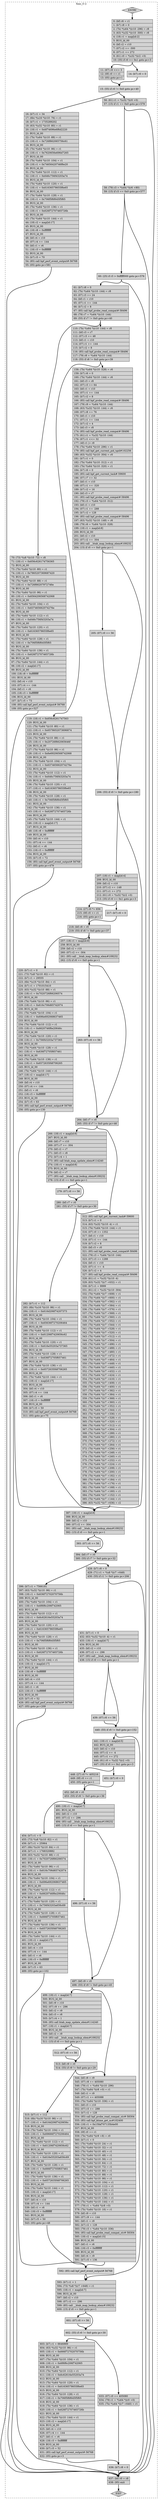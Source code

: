 digraph "DOT graph for eBPF program" {
subgraph "cluster_0" {
	style="dashed";
	color="black";
	label="func_0 ()";
	fn_0_bb_0 [shape=Mdiamond,style=filled,label="ENTRY"];

	fn_0_bb_2 [shape=record,style=filled,label="{   0: (bf) r6 = r1\l\
 |    1: (b7) r8 = 0\l\
 |    2: (7b) *(u64 *)(r10 -296) = r8\l\
 |    3: (63) *(u32 *)(r10 -300) = r8\l\
 |    4: (18) r1 = map[id:2]\l\
 |    5: BUG_ld_00\l\
 |    6: (bf) r2 = r10\l\
 |    7: (07) r2 += -300\l\
 |    8: (07) r1 += 272\l\
 |    9: (61) r0 = *(u32 *)(r2 +0)\l\
 |   10: (35) if r0 \>= 0x1 goto pc+3\l\
}"];

	fn_0_bb_3 [shape=record,style=filled,label="{  11: (67) r0 \<\<= 3\l\
 |   12: (0f) r0 += r1\l\
 |   13: (05) goto pc+1\l\
}"];

	fn_0_bb_4 [shape=record,style=filled,label="{  14: (b7) r0 = 0\l\
}"];

	fn_0_bb_5 [shape=record,style=filled,label="{  15: (55) if r0 != 0x0 goto pc+40\l\
}"];

	fn_0_bb_6 [shape=record,style=filled,label="{  16: (b7) r1 = 34\l\
 |   17: (6b) *(u16 *)(r10 -76) = r1\l\
 |   18: (b7) r1 = 1735289202\l\
 |   19: (63) *(u32 *)(r10 -80) = r1\l\
 |   20: (18) r1 = 0x6f74696e6f6d2220\l\
 |   21: BUG_ld_00\l\
 |   22: (7b) *(u64 *)(r10 -88) = r1\l\
 |   23: (18) r1 = 0x726f662065756c61\l\
 |   24: BUG_ld_00\l\
 |   25: (7b) *(u64 *)(r10 -96) = r1\l\
 |   26: (18) r1 = 0x7620656e696d7265\l\
 |   27: BUG_ld_00\l\
 |   28: (7b) *(u64 *)(r10 -104) = r1\l\
 |   29: (18) r1 = 0x74656420746f6e20\l\
 |   30: BUG_ld_00\l\
 |   31: (7b) *(u64 *)(r10 -112) = r1\l\
 |   32: (18) r1 = 0x646c756f43203a74\l\
 |   33: BUG_ld_00\l\
 |   34: (7b) *(u64 *)(r10 -120) = r1\l\
 |   35: (18) r1 = 0x61636578655f6e65\l\
 |   36: BUG_ld_00\l\
 |   37: (7b) *(u64 *)(r10 -128) = r1\l\
 |   38: (18) r1 = 0x706f5f6f645f5f65\l\
 |   39: BUG_ld_00\l\
 |   40: (7b) *(u64 *)(r10 -136) = r1\l\
 |   41: (18) r1 = 0x626f72707465726b\l\
 |   42: BUG_ld_00\l\
 |   43: (7b) *(u64 *)(r10 -144) = r1\l\
 |   44: (18) r2 = map[id:17]\l\
 |   45: BUG_ld_00\l\
 |   46: (18) r8 = 0xffffffff\l\
 |   47: BUG_ld_00\l\
 |   48: (bf) r4 = r10\l\
 |   49: (07) r4 += -144\l\
 |   50: (bf) r1 = r6\l\
 |   51: (18) r3 = 0xffffffff\l\
 |   52: BUG_ld_00\l\
 |   53: (b7) r5 = 70\l\
 |   54: (85) call bpf_perf_event_output#-56768\l\
 |   55: (05) goto pc+581\l\
}"];

	fn_0_bb_7 [shape=record,style=filled,label="{  56: (61) r1 = *(u32 *)(r0 +0)\l\
 |   57: (15) if r1 == 0x0 goto pc+579\l\
}"];

	fn_0_bb_8 [shape=record,style=filled,label="{  58: (79) r3 = *(u64 *)(r6 +80)\l\
 |   59: (15) if r3 == 0x0 goto pc+577\l\
}"];

	fn_0_bb_9 [shape=record,style=filled,label="{  60: (25) if r3 \> 0xfffff000 goto pc+576\l\
}"];

	fn_0_bb_10 [shape=record,style=filled,label="{  61: (b7) r8 = 0\l\
 |   62: (7b) *(u64 *)(r10 -144) = r8\l\
 |   63: (07) r3 += 24\l\
 |   64: (bf) r1 = r10\l\
 |   65: (07) r1 += -144\l\
 |   66: (b7) r2 = 8\l\
 |   67: (85) call bpf_probe_read_compat#-58496\l\
 |   68: (79) r7 = *(u64 *)(r10 -144)\l\
 |   69: (55) if r7 != 0x0 goto pc+40\l\
}"];

	fn_0_bb_11 [shape=record,style=filled,label="{  70: (73) *(u8 *)(r10 -72) = r8\l\
 |   71: (18) r1 = 0x656c626174756365\l\
 |   72: BUG_ld_00\l\
 |   73: (7b) *(u64 *)(r10 -80) = r1\l\
 |   74: (18) r1 = 0x7865207369687420\l\
 |   75: BUG_ld_00\l\
 |   76: (7b) *(u64 *)(r10 -88) = r1\l\
 |   77: (18) r1 = 0x726f66207972746e\l\
 |   78: BUG_ld_00\l\
 |   79: (7b) *(u64 *)(r10 -96) = r1\l\
 |   80: (18) r1 = 0x6564206568742068\l\
 |   81: BUG_ld_00\l\
 |   82: (7b) *(u64 *)(r10 -104) = r1\l\
 |   83: (18) r1 = 0x637465662074276e\l\
 |   84: BUG_ld_00\l\
 |   85: (7b) *(u64 *)(r10 -112) = r1\l\
 |   86: (18) r1 = 0x646c756f43203a74\l\
 |   87: BUG_ld_00\l\
 |   88: (7b) *(u64 *)(r10 -120) = r1\l\
 |   89: (18) r1 = 0x61636578655f6e65\l\
 |   90: BUG_ld_00\l\
 |   91: (7b) *(u64 *)(r10 -128) = r1\l\
 |   92: (18) r1 = 0x706f5f6f645f5f65\l\
 |   93: BUG_ld_00\l\
 |   94: (7b) *(u64 *)(r10 -136) = r1\l\
 |   95: (18) r1 = 0x626f72707465726b\l\
 |   96: BUG_ld_00\l\
 |   97: (7b) *(u64 *)(r10 -144) = r1\l\
 |   98: (18) r2 = map[id:17]\l\
 |   99: BUG_ld_00\l\
 |  100: (18) r8 = 0xffffffff\l\
 |  101: BUG_ld_00\l\
 |  102: (bf) r4 = r10\l\
 |  103: (07) r4 += -144\l\
 |  104: (bf) r1 = r6\l\
 |  105: (18) r3 = 0xffffffff\l\
 |  106: BUG_ld_00\l\
 |  107: (b7) r5 = 73\l\
 |  108: (85) call bpf_perf_event_output#-56768\l\
 |  109: (05) goto pc+527\l\
}"];

	fn_0_bb_12 [shape=record,style=filled,label="{ 110: (7b) *(u64 *)(r10 -144) = r8\l\
 |  111: (bf) r3 = r7\l\
 |  112: (07) r3 += 48\l\
 |  113: (bf) r1 = r10\l\
 |  114: (07) r1 += -144\l\
 |  115: (b7) r2 = 8\l\
 |  116: (85) call bpf_probe_read_compat#-58496\l\
 |  117: (79) r8 = *(u64 *)(r10 -144)\l\
 |  118: (55) if r8 != 0x0 goto pc+39\l\
}"];

	fn_0_bb_13 [shape=record,style=filled,label="{ 119: (18) r1 = 0x656c6261747563\l\
 |  120: BUG_ld_00\l\
 |  121: (7b) *(u64 *)(r10 -80) = r1\l\
 |  122: (18) r1 = 0x6578652073696874\l\
 |  123: BUG_ld_00\l\
 |  124: (7b) *(u64 *)(r10 -88) = r1\l\
 |  125: (18) r1 = 0x20726f662065646f\l\
 |  126: BUG_ld_00\l\
 |  127: (7b) *(u64 *)(r10 -96) = r1\l\
 |  128: (18) r1 = 0x6e69206568742068\l\
 |  129: BUG_ld_00\l\
 |  130: (7b) *(u64 *)(r10 -104) = r1\l\
 |  131: (18) r1 = 0x637465662074276e\l\
 |  132: BUG_ld_00\l\
 |  133: (7b) *(u64 *)(r10 -112) = r1\l\
 |  134: (18) r1 = 0x646c756f43203a74\l\
 |  135: BUG_ld_00\l\
 |  136: (7b) *(u64 *)(r10 -120) = r1\l\
 |  137: (18) r1 = 0x61636578655f6e65\l\
 |  138: BUG_ld_00\l\
 |  139: (7b) *(u64 *)(r10 -128) = r1\l\
 |  140: (18) r1 = 0x706f5f6f645f5f65\l\
 |  141: BUG_ld_00\l\
 |  142: (7b) *(u64 *)(r10 -136) = r1\l\
 |  143: (18) r1 = 0x626f72707465726b\l\
 |  144: BUG_ld_00\l\
 |  145: (7b) *(u64 *)(r10 -144) = r1\l\
 |  146: (18) r2 = map[id:17]\l\
 |  147: BUG_ld_00\l\
 |  148: (18) r8 = 0xffffffff\l\
 |  149: BUG_ld_00\l\
 |  150: (bf) r4 = r10\l\
 |  151: (07) r4 += -144\l\
 |  152: (bf) r1 = r6\l\
 |  153: (18) r3 = 0xffffffff\l\
 |  154: BUG_ld_00\l\
 |  155: (b7) r5 = 72\l\
 |  156: (85) call bpf_perf_event_output#-56768\l\
 |  157: (05) goto pc+479\l\
}"];

	fn_0_bb_14 [shape=record,style=filled,label="{ 158: (7b) *(u64 *)(r10 -328) = r6\l\
 |  159: (b7) r6 = 0\l\
 |  160: (7b) *(u64 *)(r10 -144) = r6\l\
 |  161: (bf) r3 = r8\l\
 |  162: (07) r3 += 64\l\
 |  163: (bf) r1 = r10\l\
 |  164: (07) r1 += -144\l\
 |  165: (b7) r2 = 8\l\
 |  166: (85) call bpf_probe_read_compat#-58496\l\
 |  167: (79) r9 = *(u64 *)(r10 -144)\l\
 |  168: (63) *(u32 *)(r10 -144) = r6\l\
 |  169: (07) r8 += 76\l\
 |  170: (bf) r1 = r10\l\
 |  171: (07) r1 += -144\l\
 |  172: (b7) r2 = 4\l\
 |  173: (bf) r3 = r8\l\
 |  174: (85) call bpf_probe_read_compat#-58496\l\
 |  175: (61) r1 = *(u32 *)(r10 -144)\l\
 |  176: (67) r1 \<\<= 32\l\
 |  177: (4f) r1 \|= r9\l\
 |  178: (7b) *(u64 *)(r10 -296) = r1\l\
 |  179: (85) call bpf_get_current_pid_tgid#102256\l\
 |  180: (63) *(u32 *)(r10 -304) = r0\l\
 |  181: (b7) r1 = 0\l\
 |  182: (7b) *(u64 *)(r10 -312) = r1\l\
 |  183: (7b) *(u64 *)(r10 -320) = r1\l\
 |  184: (b7) r6 = 0\l\
 |  185: (85) call bpf_get_current_task#-59600\l\
 |  186: (07) r7 += 32\l\
 |  187: (bf) r1 = r10\l\
 |  188: (07) r1 += -320\l\
 |  189: (b7) r2 = 16\l\
 |  190: (bf) r3 = r7\l\
 |  191: (85) call bpf_probe_read_compat#-58496\l\
 |  192: (79) r3 = *(u64 *)(r10 -312)\l\
 |  193: (bf) r1 = r10\l\
 |  194: (07) r1 += -288\l\
 |  195: (b7) r2 = 128\l\
 |  196: (85) call bpf_probe_read_compat#-58496\l\
 |  197: (63) *(u32 *)(r10 -148) = r6\l\
 |  198: (79) r6 = *(u64 *)(r10 -328)\l\
 |  199: (18) r1 = map[id:8]\l\
 |  200: BUG_ld_00\l\
 |  201: (bf) r2 = r10\l\
 |  202: (07) r2 += -304\l\
 |  203: (85) call __htab_map_lookup_elem#109232\l\
 |  204: (15) if r0 == 0x0 goto pc+1\l\
}"];

	fn_0_bb_15 [shape=record,style=filled,label="{ 205: (07) r0 += 56\l\
}"];

	fn_0_bb_16 [shape=record,style=filled,label="{ 206: (55) if r0 != 0x0 goto pc+180\l\
}"];

	fn_0_bb_17 [shape=record,style=filled,label="{ 207: (18) r1 = map[id:4]\l\
 |  208: BUG_ld_00\l\
 |  209: (bf) r2 = r10\l\
 |  210: (07) r2 += -148\l\
 |  211: (07) r1 += 272\l\
 |  212: (61) r0 = *(u32 *)(r2 +0)\l\
 |  213: (35) if r0 \>= 0x1 goto pc+3\l\
}"];

	fn_0_bb_18 [shape=record,style=filled,label="{ 214: (27) r0 *= 656\l\
 |  215: (0f) r0 += r1\l\
 |  216: (05) goto pc+1\l\
}"];

	fn_0_bb_19 [shape=record,style=filled,label="{ 217: (b7) r0 = 0\l\
}"];

	fn_0_bb_20 [shape=record,style=filled,label="{ 218: (bf) r8 = r0\l\
 |  219: (55) if r8 != 0x0 goto pc+37\l\
}"];

	fn_0_bb_21 [shape=record,style=filled,label="{ 220: (b7) r1 = 0\l\
 |  221: (73) *(u8 *)(r10 -82) = r1\l\
 |  222: (b7) r1 = 29555\l\
 |  223: (6b) *(u16 *)(r10 -84) = r1\l\
 |  224: (b7) r1 = 1701015410\l\
 |  225: (63) *(u32 *)(r10 -88) = r1\l\
 |  226: (18) r1 = 0x7020726f66206574\l\
 |  227: BUG_ld_00\l\
 |  228: (7b) *(u64 *)(r10 -96) = r1\l\
 |  229: (18) r1 = 0x616c706d65742074\l\
 |  230: BUG_ld_00\l\
 |  231: (7b) *(u64 *)(r10 -104) = r1\l\
 |  232: (18) r1 = 0x696e692068637465\l\
 |  233: BUG_ld_00\l\
 |  234: (7b) *(u64 *)(r10 -112) = r1\l\
 |  235: (18) r1 = 0x6620746f6e20646c\l\
 |  236: BUG_ld_00\l\
 |  237: (7b) *(u64 *)(r10 -120) = r1\l\
 |  238: (18) r1 = 0x756f43203a737365\l\
 |  239: BUG_ld_00\l\
 |  240: (7b) *(u64 *)(r10 -128) = r1\l\
 |  241: (18) r1 = 0x636f72705f657461\l\
 |  242: BUG_ld_00\l\
 |  243: (7b) *(u64 *)(r10 -136) = r1\l\
 |  244: (18) r1 = 0x6572635f48706265\l\
 |  245: BUG_ld_00\l\
 |  246: (7b) *(u64 *)(r10 -144) = r1\l\
 |  247: (18) r2 = map[id:17]\l\
 |  248: BUG_ld_00\l\
 |  249: (bf) r4 = r10\l\
 |  250: (07) r4 += -144\l\
 |  251: (bf) r1 = r6\l\
 |  252: (18) r3 = 0xffffffff\l\
 |  253: BUG_ld_00\l\
 |  254: (b7) r5 = 63\l\
 |  255: (85) call bpf_perf_event_output#-56768\l\
 |  256: (05) goto pc+130\l\
}"];

	fn_0_bb_22 [shape=record,style=filled,label="{ 257: (18) r1 = map[id:8]\l\
 |  258: BUG_ld_00\l\
 |  259: (bf) r2 = r10\l\
 |  260: (07) r2 += -304\l\
 |  261: (85) call __htab_map_lookup_elem#109232\l\
 |  262: (15) if r0 == 0x0 goto pc+1\l\
}"];

	fn_0_bb_23 [shape=record,style=filled,label="{ 263: (07) r0 += 56\l\
}"];

	fn_0_bb_24 [shape=record,style=filled,label="{ 264: (bf) r7 = r0\l\
 |  265: (55) if r7 != 0x0 goto pc+46\l\
}"];

	fn_0_bb_25 [shape=record,style=filled,label="{ 266: (18) r1 = map[id:8]\l\
 |  267: BUG_ld_00\l\
 |  268: (bf) r7 = r10\l\
 |  269: (07) r7 += -304\l\
 |  270: (bf) r2 = r7\l\
 |  271: (bf) r3 = r8\l\
 |  272: (b7) r4 = 1\l\
 |  273: (85) call htab_map_update_elem#114240\l\
 |  274: (18) r1 = map[id:8]\l\
 |  275: BUG_ld_00\l\
 |  276: (bf) r2 = r7\l\
 |  277: (85) call __htab_map_lookup_elem#109232\l\
 |  278: (15) if r0 == 0x0 goto pc+1\l\
}"];

	fn_0_bb_26 [shape=record,style=filled,label="{ 279: (07) r0 += 56\l\
}"];

	fn_0_bb_27 [shape=record,style=filled,label="{ 280: (bf) r7 = r0\l\
 |  281: (55) if r7 != 0x0 goto pc+30\l\
}"];

	fn_0_bb_28 [shape=record,style=filled,label="{ 282: (b7) r1 = 112\l\
 |  283: (6b) *(u16 *)(r10 -96) = r1\l\
 |  284: (18) r1 = 0x616d206f74207373\l\
 |  285: BUG_ld_00\l\
 |  286: (7b) *(u64 *)(r10 -104) = r1\l\
 |  287: (18) r1 = 0x65636f7270206464\l\
 |  288: BUG_ld_00\l\
 |  289: (7b) *(u64 *)(r10 -112) = r1\l\
 |  290: (18) r1 = 0x61206f7420656c62\l\
 |  291: BUG_ld_00\l\
 |  292: (7b) *(u64 *)(r10 -120) = r1\l\
 |  293: (18) r1 = 0x616e55203a737365\l\
 |  294: BUG_ld_00\l\
 |  295: (7b) *(u64 *)(r10 -128) = r1\l\
 |  296: (18) r1 = 0x636f72705f657461\l\
 |  297: BUG_ld_00\l\
 |  298: (7b) *(u64 *)(r10 -136) = r1\l\
 |  299: (18) r1 = 0x6572635f48706265\l\
 |  300: BUG_ld_00\l\
 |  301: (7b) *(u64 *)(r10 -144) = r1\l\
 |  302: (18) r2 = map[id:17]\l\
 |  303: BUG_ld_00\l\
 |  304: (bf) r4 = r10\l\
 |  305: (07) r4 += -144\l\
 |  306: (bf) r1 = r6\l\
 |  307: (18) r3 = 0xffffffff\l\
 |  308: BUG_ld_00\l\
 |  309: (b7) r5 = 50\l\
 |  310: (85) call bpf_perf_event_output#-56768\l\
 |  311: (05) goto pc+75\l\
}"];

	fn_0_bb_29 [shape=record,style=filled,label="{ 312: (85) call bpf_get_current_task#-59600\l\
 |  313: (b7) r1 = 0\l\
 |  314: (63) *(u32 *)(r10 -4) = r1\l\
 |  315: (7b) *(u64 *)(r10 -144) = r1\l\
 |  316: (07) r0 += 1352\l\
 |  317: (bf) r1 = r10\l\
 |  318: (07) r1 += -144\l\
 |  319: (b7) r2 = 8\l\
 |  320: (bf) r3 = r0\l\
 |  321: (85) call bpf_probe_read_compat#-58496\l\
 |  322: (79) r3 = *(u64 *)(r10 -144)\l\
 |  323: (07) r3 += 1288\l\
 |  324: (bf) r1 = r10\l\
 |  325: (07) r1 += -4\l\
 |  326: (b7) r2 = 4\l\
 |  327: (85) call bpf_probe_read_compat#-58496\l\
 |  328: (61) r1 = *(u32 *)(r10 -4)\l\
 |  329: (63) *(u32 *)(r7 +632) = r1\l\
 |  330: (b7) r1 = 9999\l\
 |  331: (61) r2 = *(u32 *)(r10 -304)\l\
 |  332: (7b) *(u64 *)(r7 +608) = r1\l\
 |  333: (7b) *(u64 *)(r7 +600) = r1\l\
 |  334: (7b) *(u64 *)(r7 +592) = r1\l\
 |  335: (7b) *(u64 *)(r7 +584) = r1\l\
 |  336: (7b) *(u64 *)(r7 +576) = r1\l\
 |  337: (7b) *(u64 *)(r7 +568) = r1\l\
 |  338: (7b) *(u64 *)(r7 +560) = r1\l\
 |  339: (7b) *(u64 *)(r7 +552) = r1\l\
 |  340: (7b) *(u64 *)(r7 +544) = r1\l\
 |  341: (7b) *(u64 *)(r7 +528) = r1\l\
 |  342: (7b) *(u64 *)(r7 +520) = r1\l\
 |  343: (7b) *(u64 *)(r7 +512) = r1\l\
 |  344: (7b) *(u64 *)(r7 +504) = r1\l\
 |  345: (7b) *(u64 *)(r7 +496) = r1\l\
 |  346: (7b) *(u64 *)(r7 +488) = r1\l\
 |  347: (7b) *(u64 *)(r7 +480) = r1\l\
 |  348: (7b) *(u64 *)(r7 +472) = r1\l\
 |  349: (7b) *(u64 *)(r7 +464) = r1\l\
 |  350: (7b) *(u64 *)(r7 +448) = r1\l\
 |  351: (7b) *(u64 *)(r7 +440) = r1\l\
 |  352: (7b) *(u64 *)(r7 +432) = r1\l\
 |  353: (7b) *(u64 *)(r7 +424) = r1\l\
 |  354: (7b) *(u64 *)(r7 +416) = r1\l\
 |  355: (7b) *(u64 *)(r7 +408) = r1\l\
 |  356: (7b) *(u64 *)(r7 +400) = r1\l\
 |  357: (7b) *(u64 *)(r7 +392) = r1\l\
 |  358: (7b) *(u64 *)(r7 +384) = r1\l\
 |  359: (7b) *(u64 *)(r7 +368) = r1\l\
 |  360: (7b) *(u64 *)(r7 +360) = r1\l\
 |  361: (7b) *(u64 *)(r7 +352) = r1\l\
 |  362: (7b) *(u64 *)(r7 +344) = r1\l\
 |  363: (7b) *(u64 *)(r7 +336) = r1\l\
 |  364: (7b) *(u64 *)(r7 +328) = r1\l\
 |  365: (7b) *(u64 *)(r7 +320) = r1\l\
 |  366: (7b) *(u64 *)(r7 +312) = r1\l\
 |  367: (7b) *(u64 *)(r7 +304) = r1\l\
 |  368: (7b) *(u64 *)(r7 +288) = r1\l\
 |  369: (7b) *(u64 *)(r7 +280) = r1\l\
 |  370: (7b) *(u64 *)(r7 +272) = r1\l\
 |  371: (7b) *(u64 *)(r7 +264) = r1\l\
 |  372: (7b) *(u64 *)(r7 +256) = r1\l\
 |  373: (7b) *(u64 *)(r7 +248) = r1\l\
 |  374: (7b) *(u64 *)(r7 +240) = r1\l\
 |  375: (7b) *(u64 *)(r7 +232) = r1\l\
 |  376: (7b) *(u64 *)(r7 +224) = r1\l\
 |  377: (7b) *(u64 *)(r7 +208) = r1\l\
 |  378: (7b) *(u64 *)(r7 +200) = r1\l\
 |  379: (7b) *(u64 *)(r7 +192) = r1\l\
 |  380: (7b) *(u64 *)(r7 +184) = r1\l\
 |  381: (7b) *(u64 *)(r7 +176) = r1\l\
 |  382: (7b) *(u64 *)(r7 +168) = r1\l\
 |  383: (7b) *(u64 *)(r7 +160) = r1\l\
 |  384: (7b) *(u64 *)(r7 +152) = r1\l\
 |  385: (7b) *(u64 *)(r7 +144) = r1\l\
 |  386: (63) *(u32 *)(r7 +636) = r2\l\
}"];

	fn_0_bb_30 [shape=record,style=filled,label="{ 387: (18) r1 = map[id:8]\l\
 |  388: BUG_ld_00\l\
 |  389: (bf) r2 = r10\l\
 |  390: (07) r2 += -304\l\
 |  391: (85) call __htab_map_lookup_elem#109232\l\
 |  392: (15) if r0 == 0x0 goto pc+1\l\
}"];

	fn_0_bb_31 [shape=record,style=filled,label="{ 393: (07) r0 += 56\l\
}"];

	fn_0_bb_32 [shape=record,style=filled,label="{ 394: (bf) r7 = r0\l\
 |  395: (55) if r7 != 0x0 goto pc+32\l\
}"];

	fn_0_bb_33 [shape=record,style=filled,label="{ 396: (b7) r1 = 7566181\l\
 |  397: (63) *(u32 *)(r10 -96) = r1\l\
 |  398: (18) r1 = 0x636f72702070756b\l\
 |  399: BUG_ld_00\l\
 |  400: (7b) *(u64 *)(r10 -104) = r1\l\
 |  401: (18) r1 = 0x6f6f6c206f742065\l\
 |  402: BUG_ld_00\l\
 |  403: (7b) *(u64 *)(r10 -112) = r1\l\
 |  404: (18) r1 = 0x6c62616e55203a74\l\
 |  405: BUG_ld_00\l\
 |  406: (7b) *(u64 *)(r10 -120) = r1\l\
 |  407: (18) r1 = 0x61636578655f6e65\l\
 |  408: BUG_ld_00\l\
 |  409: (7b) *(u64 *)(r10 -128) = r1\l\
 |  410: (18) r1 = 0x706f5f6f645f5f65\l\
 |  411: BUG_ld_00\l\
 |  412: (7b) *(u64 *)(r10 -136) = r1\l\
 |  413: (18) r1 = 0x626f72707465726b\l\
 |  414: BUG_ld_00\l\
 |  415: (7b) *(u64 *)(r10 -144) = r1\l\
 |  416: (18) r2 = map[id:17]\l\
 |  417: BUG_ld_00\l\
 |  418: (18) r8 = 0xffffffff\l\
 |  419: BUG_ld_00\l\
 |  420: (bf) r4 = r10\l\
 |  421: (07) r4 += -144\l\
 |  422: (bf) r1 = r6\l\
 |  423: (18) r3 = 0xffffffff\l\
 |  424: BUG_ld_00\l\
 |  425: (b7) r5 = 52\l\
 |  426: (85) call bpf_perf_event_output#-56768\l\
 |  427: (05) goto pc+209\l\
}"];

	fn_0_bb_34 [shape=record,style=filled,label="{ 428: (b7) r8 = 0\l\
 |  429: (71) r1 = *(u8 *)(r7 +648)\l\
 |  430: (55) if r1 != 0x0 goto pc+206\l\
}"];

	fn_0_bb_35 [shape=record,style=filled,label="{ 431: (b7) r1 = 0\l\
 |  432: (63) *(u32 *)(r10 -4) = r1\l\
 |  433: (18) r1 = map[id:7]\l\
 |  434: BUG_ld_00\l\
 |  435: (bf) r2 = r10\l\
 |  436: (07) r2 += -296\l\
 |  437: (85) call __htab_map_lookup_elem#109232\l\
 |  438: (15) if r0 == 0x0 goto pc+1\l\
}"];

	fn_0_bb_36 [shape=record,style=filled,label="{ 439: (07) r0 += 56\l\
}"];

	fn_0_bb_37 [shape=record,style=filled,label="{ 440: (55) if r0 != 0x0 goto pc+152\l\
}"];

	fn_0_bb_38 [shape=record,style=filled,label="{ 441: (18) r1 = map[id:5]\l\
 |  442: BUG_ld_00\l\
 |  443: (bf) r2 = r10\l\
 |  444: (07) r2 += -4\l\
 |  445: (07) r1 += 272\l\
 |  446: (61) r0 = *(u32 *)(r2 +0)\l\
 |  447: (35) if r0 \>= 0x1 goto pc+3\l\
}"];

	fn_0_bb_39 [shape=record,style=filled,label="{ 448: (27) r0 *= 405216\l\
 |  449: (0f) r0 += r1\l\
 |  450: (05) goto pc+1\l\
}"];

	fn_0_bb_40 [shape=record,style=filled,label="{ 451: (b7) r0 = 0\l\
}"];

	fn_0_bb_41 [shape=record,style=filled,label="{ 452: (bf) r8 = r0\l\
 |  453: (55) if r8 != 0x0 goto pc+36\l\
}"];

	fn_0_bb_42 [shape=record,style=filled,label="{ 454: (b7) r1 = 0\l\
 |  455: (73) *(u8 *)(r10 -82) = r1\l\
 |  456: (b7) r1 = 25964\l\
 |  457: (6b) *(u16 *)(r10 -84) = r1\l\
 |  458: (b7) r1 = 1768320882\l\
 |  459: (63) *(u32 *)(r10 -88) = r1\l\
 |  460: (18) r1 = 0x7020726f66206574\l\
 |  461: BUG_ld_00\l\
 |  462: (7b) *(u64 *)(r10 -96) = r1\l\
 |  463: (18) r1 = 0x616c706d65742074\l\
 |  464: BUG_ld_00\l\
 |  465: (7b) *(u64 *)(r10 -104) = r1\l\
 |  466: (18) r1 = 0x696e692068637465\l\
 |  467: BUG_ld_00\l\
 |  468: (7b) *(u64 *)(r10 -112) = r1\l\
 |  469: (18) r1 = 0x6620746f6e20646c\l\
 |  470: BUG_ld_00\l\
 |  471: (7b) *(u64 *)(r10 -120) = r1\l\
 |  472: (18) r1 = 0x756f43203a656c69\l\
 |  473: BUG_ld_00\l\
 |  474: (7b) *(u64 *)(r10 -128) = r1\l\
 |  475: (18) r1 = 0x666f72705f657461\l\
 |  476: BUG_ld_00\l\
 |  477: (7b) *(u64 *)(r10 -136) = r1\l\
 |  478: (18) r1 = 0x6572635f48706265\l\
 |  479: BUG_ld_00\l\
 |  480: (7b) *(u64 *)(r10 -144) = r1\l\
 |  481: (18) r2 = map[id:17]\l\
 |  482: BUG_ld_00\l\
 |  483: (bf) r4 = r10\l\
 |  484: (07) r4 += -144\l\
 |  485: (bf) r1 = r6\l\
 |  486: (18) r3 = 0xffffffff\l\
 |  487: BUG_ld_00\l\
 |  488: (b7) r5 = 63\l\
 |  489: (05) goto pc+102\l\
}"];

	fn_0_bb_43 [shape=record,style=filled,label="{ 490: (18) r1 = map[id:7]\l\
 |  491: BUG_ld_00\l\
 |  492: (bf) r2 = r10\l\
 |  493: (07) r2 += -296\l\
 |  494: (85) call __htab_map_lookup_elem#109232\l\
 |  495: (15) if r0 == 0x0 goto pc+1\l\
}"];

	fn_0_bb_44 [shape=record,style=filled,label="{ 496: (07) r0 += 56\l\
}"];

	fn_0_bb_45 [shape=record,style=filled,label="{ 497: (bf) r9 = r0\l\
 |  498: (55) if r9 != 0x0 goto pc+45\l\
}"];

	fn_0_bb_46 [shape=record,style=filled,label="{ 499: (18) r1 = map[id:7]\l\
 |  500: BUG_ld_00\l\
 |  501: (bf) r9 = r10\l\
 |  502: (07) r9 += -296\l\
 |  503: (bf) r2 = r9\l\
 |  504: (bf) r3 = r8\l\
 |  505: (b7) r4 = 1\l\
 |  506: (85) call htab_map_update_elem#114240\l\
 |  507: (18) r1 = map[id:7]\l\
 |  508: BUG_ld_00\l\
 |  509: (bf) r2 = r9\l\
 |  510: (85) call __htab_map_lookup_elem#109232\l\
 |  511: (15) if r0 == 0x0 goto pc+1\l\
}"];

	fn_0_bb_47 [shape=record,style=filled,label="{ 512: (07) r0 += 56\l\
}"];

	fn_0_bb_48 [shape=record,style=filled,label="{ 513: (bf) r9 = r0\l\
 |  514: (55) if r9 != 0x0 goto pc+29\l\
}"];

	fn_0_bb_49 [shape=record,style=filled,label="{ 515: (b7) r1 = 112\l\
 |  516: (6b) *(u16 *)(r10 -96) = r1\l\
 |  517: (18) r1 = 0x616d206f7420656c\l\
 |  518: BUG_ld_00\l\
 |  519: (7b) *(u64 *)(r10 -104) = r1\l\
 |  520: (18) r1 = 0x69666f7270206464\l\
 |  521: BUG_ld_00\l\
 |  522: (7b) *(u64 *)(r10 -112) = r1\l\
 |  523: (18) r1 = 0x61206f7420656c62\l\
 |  524: BUG_ld_00\l\
 |  525: (7b) *(u64 *)(r10 -120) = r1\l\
 |  526: (18) r1 = 0x616e55203a656c69\l\
 |  527: BUG_ld_00\l\
 |  528: (7b) *(u64 *)(r10 -128) = r1\l\
 |  529: (18) r1 = 0x666f72705f657461\l\
 |  530: BUG_ld_00\l\
 |  531: (7b) *(u64 *)(r10 -136) = r1\l\
 |  532: (18) r1 = 0x6572635f48706265\l\
 |  533: BUG_ld_00\l\
 |  534: (7b) *(u64 *)(r10 -144) = r1\l\
 |  535: (18) r2 = map[id:17]\l\
 |  536: BUG_ld_00\l\
 |  537: (bf) r4 = r10\l\
 |  538: (07) r4 += -144\l\
 |  539: (bf) r1 = r6\l\
 |  540: (18) r3 = 0xffffffff\l\
 |  541: BUG_ld_00\l\
 |  542: (b7) r5 = 50\l\
 |  543: (05) goto pc+48\l\
}"];

	fn_0_bb_50 [shape=record,style=filled,label="{ 544: (bf) r8 = r9\l\
 |  545: (07) r8 += 405080\l\
 |  546: (79) r1 = *(u64 *)(r10 -296)\l\
 |  547: (7b) *(u64 *)(r8 +0) = r1\l\
 |  548: (bf) r1 = r9\l\
 |  549: (07) r1 += 405088\l\
 |  550: (7b) *(u64 *)(r10 -336) = r1\l\
 |  551: (bf) r3 = r10\l\
 |  552: (07) r3 += -288\l\
 |  553: (b7) r2 = 128\l\
 |  554: (85) call bpf_probe_read_compat_str#-58304\l\
 |  555: (85) call bpf_ktime_get_ns#102400\l\
 |  556: (18) r1 = 0x15faf707135b4e00\l\
 |  557: BUG_ld_00\l\
 |  558: (0f) r0 += r1\l\
 |  559: (7b) *(u64 *)(r9 +8) = r0\l\
 |  560: (b7) r1 = 0\l\
 |  561: (7b) *(u64 *)(r10 -24) = r1\l\
 |  562: (7b) *(u64 *)(r10 -32) = r1\l\
 |  563: (7b) *(u64 *)(r10 -40) = r1\l\
 |  564: (7b) *(u64 *)(r10 -48) = r1\l\
 |  565: (7b) *(u64 *)(r10 -56) = r1\l\
 |  566: (7b) *(u64 *)(r10 -64) = r1\l\
 |  567: (7b) *(u64 *)(r10 -72) = r1\l\
 |  568: (7b) *(u64 *)(r10 -80) = r1\l\
 |  569: (7b) *(u64 *)(r10 -88) = r1\l\
 |  570: (7b) *(u64 *)(r10 -96) = r1\l\
 |  571: (7b) *(u64 *)(r10 -104) = r1\l\
 |  572: (7b) *(u64 *)(r10 -112) = r1\l\
 |  573: (7b) *(u64 *)(r10 -120) = r1\l\
 |  574: (7b) *(u64 *)(r10 -128) = r1\l\
 |  575: (7b) *(u64 *)(r10 -136) = r1\l\
 |  576: (7b) *(u64 *)(r10 -144) = r1\l\
 |  577: (79) r1 = *(u64 *)(r8 +0)\l\
 |  578: (7b) *(u64 *)(r10 -16) = r1\l\
 |  579: (bf) r9 = r10\l\
 |  580: (07) r9 += -144\l\
 |  581: (bf) r1 = r9\l\
 |  582: (b7) r2 = 128\l\
 |  583: (79) r3 = *(u64 *)(r10 -336)\l\
 |  584: (85) call bpf_probe_read_compat_str#-58304\l\
 |  585: (18) r2 = map[id:15]\l\
 |  586: BUG_ld_00\l\
 |  587: (bf) r1 = r6\l\
 |  588: (18) r3 = 0xffffffff\l\
 |  589: BUG_ld_00\l\
 |  590: (bf) r4 = r9\l\
 |  591: (b7) r5 = 136\l\
}"];

	fn_0_bb_51 [shape=record,style=filled,label="{ 592: (85) call bpf_perf_event_output#-56768\l\
}"];

	fn_0_bb_52 [shape=record,style=filled,label="{ 593: (b7) r1 = 1\l\
 |  594: (73) *(u8 *)(r7 +648) = r1\l\
 |  595: (18) r1 = map[id:7]\l\
 |  596: BUG_ld_00\l\
 |  597: (bf) r2 = r10\l\
 |  598: (07) r2 += -296\l\
 |  599: (85) call __htab_map_lookup_elem#109232\l\
 |  600: (15) if r0 == 0x0 goto pc+1\l\
}"];

	fn_0_bb_53 [shape=record,style=filled,label="{ 601: (07) r0 += 56\l\
}"];

	fn_0_bb_54 [shape=record,style=filled,label="{ 602: (55) if r0 != 0x0 goto pc+30\l\
}"];

	fn_0_bb_55 [shape=record,style=filled,label="{ 603: (b7) r1 = 6646889\l\
 |  604: (63) *(u32 *)(r10 -96) = r1\l\
 |  605: (18) r1 = 0x666f72702070756b\l\
 |  606: BUG_ld_00\l\
 |  607: (7b) *(u64 *)(r10 -104) = r1\l\
 |  608: (18) r1 = 0x6f6f6c206f742065\l\
 |  609: BUG_ld_00\l\
 |  610: (7b) *(u64 *)(r10 -112) = r1\l\
 |  611: (18) r1 = 0x6c62616e55203a74\l\
 |  612: BUG_ld_00\l\
 |  613: (7b) *(u64 *)(r10 -120) = r1\l\
 |  614: (18) r1 = 0x61636578655f6e65\l\
 |  615: BUG_ld_00\l\
 |  616: (7b) *(u64 *)(r10 -128) = r1\l\
 |  617: (18) r1 = 0x706f5f6f645f5f65\l\
 |  618: BUG_ld_00\l\
 |  619: (7b) *(u64 *)(r10 -136) = r1\l\
 |  620: (18) r1 = 0x626f72707465726b\l\
 |  621: BUG_ld_00\l\
 |  622: (7b) *(u64 *)(r10 -144) = r1\l\
 |  623: (18) r2 = map[id:17]\l\
 |  624: BUG_ld_00\l\
 |  625: (bf) r4 = r10\l\
 |  626: (07) r4 += -144\l\
 |  627: (bf) r1 = r6\l\
 |  628: (18) r3 = 0xffffffff\l\
 |  629: BUG_ld_00\l\
 |  630: (b7) r5 = 52\l\
 |  631: (85) call bpf_perf_event_output#-56768\l\
 |  632: (05) goto pc+3\l\
}"];

	fn_0_bb_56 [shape=record,style=filled,label="{ 633: (07) r0 += 405080\l\
 |  634: (79) r1 = *(u64 *)(r0 +0)\l\
 |  635: (7b) *(u64 *)(r7 +640) = r1\l\
}"];

	fn_0_bb_57 [shape=record,style=filled,label="{ 636: (b7) r8 = 0\l\
}"];

	fn_0_bb_58 [shape=record,style=filled,label="{ 637: (bf) r0 = r8\l\
 |  638: (95) exit\l\
}"];

	fn_0_bb_1 [shape=Mdiamond,style=filled,label="EXIT"];

	fn_0_bb_0:s -> fn_0_bb_2:n [style="solid,bold", color=black, weight=10, constraint=true];
	fn_0_bb_2:s -> fn_0_bb_3:n [style="solid,bold", color=black, weight=10, constraint=true];
	fn_0_bb_2:s -> fn_0_bb_4:n [style="solid,bold", color=black, weight=10, constraint=true];
	fn_0_bb_3:s -> fn_0_bb_5:n [style="solid,bold", color=black, weight=10, constraint=true];
	fn_0_bb_4:s -> fn_0_bb_5:n [style="solid,bold", color=black, weight=10, constraint=true];
	fn_0_bb_5:s -> fn_0_bb_6:n [style="solid,bold", color=black, weight=10, constraint=true];
	fn_0_bb_5:s -> fn_0_bb_7:n [style="solid,bold", color=black, weight=10, constraint=true];
	fn_0_bb_6:s -> fn_0_bb_58:n [style="solid,bold", color=black, weight=10, constraint=true];
	fn_0_bb_7:s -> fn_0_bb_8:n [style="solid,bold", color=black, weight=10, constraint=true];
	fn_0_bb_7:s -> fn_0_bb_58:n [style="solid,bold", color=black, weight=10, constraint=true];
	fn_0_bb_8:s -> fn_0_bb_9:n [style="solid,bold", color=black, weight=10, constraint=true];
	fn_0_bb_8:s -> fn_0_bb_58:n [style="solid,bold", color=black, weight=10, constraint=true];
	fn_0_bb_9:s -> fn_0_bb_10:n [style="solid,bold", color=black, weight=10, constraint=true];
	fn_0_bb_9:s -> fn_0_bb_58:n [style="solid,bold", color=black, weight=10, constraint=true];
	fn_0_bb_10:s -> fn_0_bb_11:n [style="solid,bold", color=black, weight=10, constraint=true];
	fn_0_bb_10:s -> fn_0_bb_12:n [style="solid,bold", color=black, weight=10, constraint=true];
	fn_0_bb_11:s -> fn_0_bb_58:n [style="solid,bold", color=black, weight=10, constraint=true];
	fn_0_bb_12:s -> fn_0_bb_13:n [style="solid,bold", color=black, weight=10, constraint=true];
	fn_0_bb_12:s -> fn_0_bb_14:n [style="solid,bold", color=black, weight=10, constraint=true];
	fn_0_bb_13:s -> fn_0_bb_58:n [style="solid,bold", color=black, weight=10, constraint=true];
	fn_0_bb_14:s -> fn_0_bb_15:n [style="solid,bold", color=black, weight=10, constraint=true];
	fn_0_bb_14:s -> fn_0_bb_16:n [style="solid,bold", color=black, weight=10, constraint=true];
	fn_0_bb_15:s -> fn_0_bb_16:n [style="solid,bold", color=black, weight=10, constraint=true];
	fn_0_bb_16:s -> fn_0_bb_17:n [style="solid,bold", color=black, weight=10, constraint=true];
	fn_0_bb_16:s -> fn_0_bb_30:n [style="solid,bold", color=black, weight=10, constraint=true];
	fn_0_bb_17:s -> fn_0_bb_18:n [style="solid,bold", color=black, weight=10, constraint=true];
	fn_0_bb_17:s -> fn_0_bb_19:n [style="solid,bold", color=black, weight=10, constraint=true];
	fn_0_bb_18:s -> fn_0_bb_20:n [style="solid,bold", color=black, weight=10, constraint=true];
	fn_0_bb_19:s -> fn_0_bb_20:n [style="solid,bold", color=black, weight=10, constraint=true];
	fn_0_bb_20:s -> fn_0_bb_21:n [style="solid,bold", color=black, weight=10, constraint=true];
	fn_0_bb_20:s -> fn_0_bb_22:n [style="solid,bold", color=black, weight=10, constraint=true];
	fn_0_bb_21:s -> fn_0_bb_30:n [style="solid,bold", color=black, weight=10, constraint=true];
	fn_0_bb_22:s -> fn_0_bb_23:n [style="solid,bold", color=black, weight=10, constraint=true];
	fn_0_bb_22:s -> fn_0_bb_24:n [style="solid,bold", color=black, weight=10, constraint=true];
	fn_0_bb_23:s -> fn_0_bb_24:n [style="solid,bold", color=black, weight=10, constraint=true];
	fn_0_bb_24:s -> fn_0_bb_25:n [style="solid,bold", color=black, weight=10, constraint=true];
	fn_0_bb_24:s -> fn_0_bb_29:n [style="solid,bold", color=black, weight=10, constraint=true];
	fn_0_bb_25:s -> fn_0_bb_26:n [style="solid,bold", color=black, weight=10, constraint=true];
	fn_0_bb_25:s -> fn_0_bb_27:n [style="solid,bold", color=black, weight=10, constraint=true];
	fn_0_bb_26:s -> fn_0_bb_27:n [style="solid,bold", color=black, weight=10, constraint=true];
	fn_0_bb_27:s -> fn_0_bb_28:n [style="solid,bold", color=black, weight=10, constraint=true];
	fn_0_bb_27:s -> fn_0_bb_29:n [style="solid,bold", color=black, weight=10, constraint=true];
	fn_0_bb_28:s -> fn_0_bb_30:n [style="solid,bold", color=black, weight=10, constraint=true];
	fn_0_bb_29:s -> fn_0_bb_30:n [style="solid,bold", color=black, weight=10, constraint=true];
	fn_0_bb_30:s -> fn_0_bb_31:n [style="solid,bold", color=black, weight=10, constraint=true];
	fn_0_bb_30:s -> fn_0_bb_32:n [style="solid,bold", color=black, weight=10, constraint=true];
	fn_0_bb_31:s -> fn_0_bb_32:n [style="solid,bold", color=black, weight=10, constraint=true];
	fn_0_bb_32:s -> fn_0_bb_33:n [style="solid,bold", color=black, weight=10, constraint=true];
	fn_0_bb_32:s -> fn_0_bb_34:n [style="solid,bold", color=black, weight=10, constraint=true];
	fn_0_bb_33:s -> fn_0_bb_58:n [style="solid,bold", color=black, weight=10, constraint=true];
	fn_0_bb_34:s -> fn_0_bb_35:n [style="solid,bold", color=black, weight=10, constraint=true];
	fn_0_bb_34:s -> fn_0_bb_58:n [style="solid,bold", color=black, weight=10, constraint=true];
	fn_0_bb_35:s -> fn_0_bb_36:n [style="solid,bold", color=black, weight=10, constraint=true];
	fn_0_bb_35:s -> fn_0_bb_37:n [style="solid,bold", color=black, weight=10, constraint=true];
	fn_0_bb_36:s -> fn_0_bb_37:n [style="solid,bold", color=black, weight=10, constraint=true];
	fn_0_bb_37:s -> fn_0_bb_38:n [style="solid,bold", color=black, weight=10, constraint=true];
	fn_0_bb_37:s -> fn_0_bb_52:n [style="solid,bold", color=black, weight=10, constraint=true];
	fn_0_bb_38:s -> fn_0_bb_39:n [style="solid,bold", color=black, weight=10, constraint=true];
	fn_0_bb_38:s -> fn_0_bb_40:n [style="solid,bold", color=black, weight=10, constraint=true];
	fn_0_bb_39:s -> fn_0_bb_41:n [style="solid,bold", color=black, weight=10, constraint=true];
	fn_0_bb_40:s -> fn_0_bb_41:n [style="solid,bold", color=black, weight=10, constraint=true];
	fn_0_bb_41:s -> fn_0_bb_42:n [style="solid,bold", color=black, weight=10, constraint=true];
	fn_0_bb_41:s -> fn_0_bb_43:n [style="solid,bold", color=black, weight=10, constraint=true];
	fn_0_bb_42:s -> fn_0_bb_51:n [style="solid,bold", color=black, weight=10, constraint=true];
	fn_0_bb_43:s -> fn_0_bb_44:n [style="solid,bold", color=black, weight=10, constraint=true];
	fn_0_bb_43:s -> fn_0_bb_45:n [style="solid,bold", color=black, weight=10, constraint=true];
	fn_0_bb_44:s -> fn_0_bb_45:n [style="solid,bold", color=black, weight=10, constraint=true];
	fn_0_bb_45:s -> fn_0_bb_46:n [style="solid,bold", color=black, weight=10, constraint=true];
	fn_0_bb_45:s -> fn_0_bb_50:n [style="solid,bold", color=black, weight=10, constraint=true];
	fn_0_bb_46:s -> fn_0_bb_47:n [style="solid,bold", color=black, weight=10, constraint=true];
	fn_0_bb_46:s -> fn_0_bb_48:n [style="solid,bold", color=black, weight=10, constraint=true];
	fn_0_bb_47:s -> fn_0_bb_48:n [style="solid,bold", color=black, weight=10, constraint=true];
	fn_0_bb_48:s -> fn_0_bb_49:n [style="solid,bold", color=black, weight=10, constraint=true];
	fn_0_bb_48:s -> fn_0_bb_50:n [style="solid,bold", color=black, weight=10, constraint=true];
	fn_0_bb_49:s -> fn_0_bb_51:n [style="solid,bold", color=black, weight=10, constraint=true];
	fn_0_bb_50:s -> fn_0_bb_51:n [style="solid,bold", color=black, weight=10, constraint=true];
	fn_0_bb_51:s -> fn_0_bb_52:n [style="solid,bold", color=black, weight=10, constraint=true];
	fn_0_bb_51:s -> fn_0_bb_52:n [style="solid,bold", color=black, weight=10, constraint=true];
	fn_0_bb_52:s -> fn_0_bb_53:n [style="solid,bold", color=black, weight=10, constraint=true];
	fn_0_bb_52:s -> fn_0_bb_54:n [style="solid,bold", color=black, weight=10, constraint=true];
	fn_0_bb_53:s -> fn_0_bb_54:n [style="solid,bold", color=black, weight=10, constraint=true];
	fn_0_bb_54:s -> fn_0_bb_55:n [style="solid,bold", color=black, weight=10, constraint=true];
	fn_0_bb_54:s -> fn_0_bb_56:n [style="solid,bold", color=black, weight=10, constraint=true];
	fn_0_bb_55:s -> fn_0_bb_57:n [style="solid,bold", color=black, weight=10, constraint=true];
	fn_0_bb_56:s -> fn_0_bb_57:n [style="solid,bold", color=black, weight=10, constraint=true];
	fn_0_bb_57:s -> fn_0_bb_58:n [style="solid,bold", color=black, weight=10, constraint=true];
	fn_0_bb_58:s -> fn_0_bb_1:n [style="solid,bold", color=black, weight=10, constraint=true];
	fn_0_bb_0:s -> fn_0_bb_1:n [style="invis", constraint=true];
}
}
